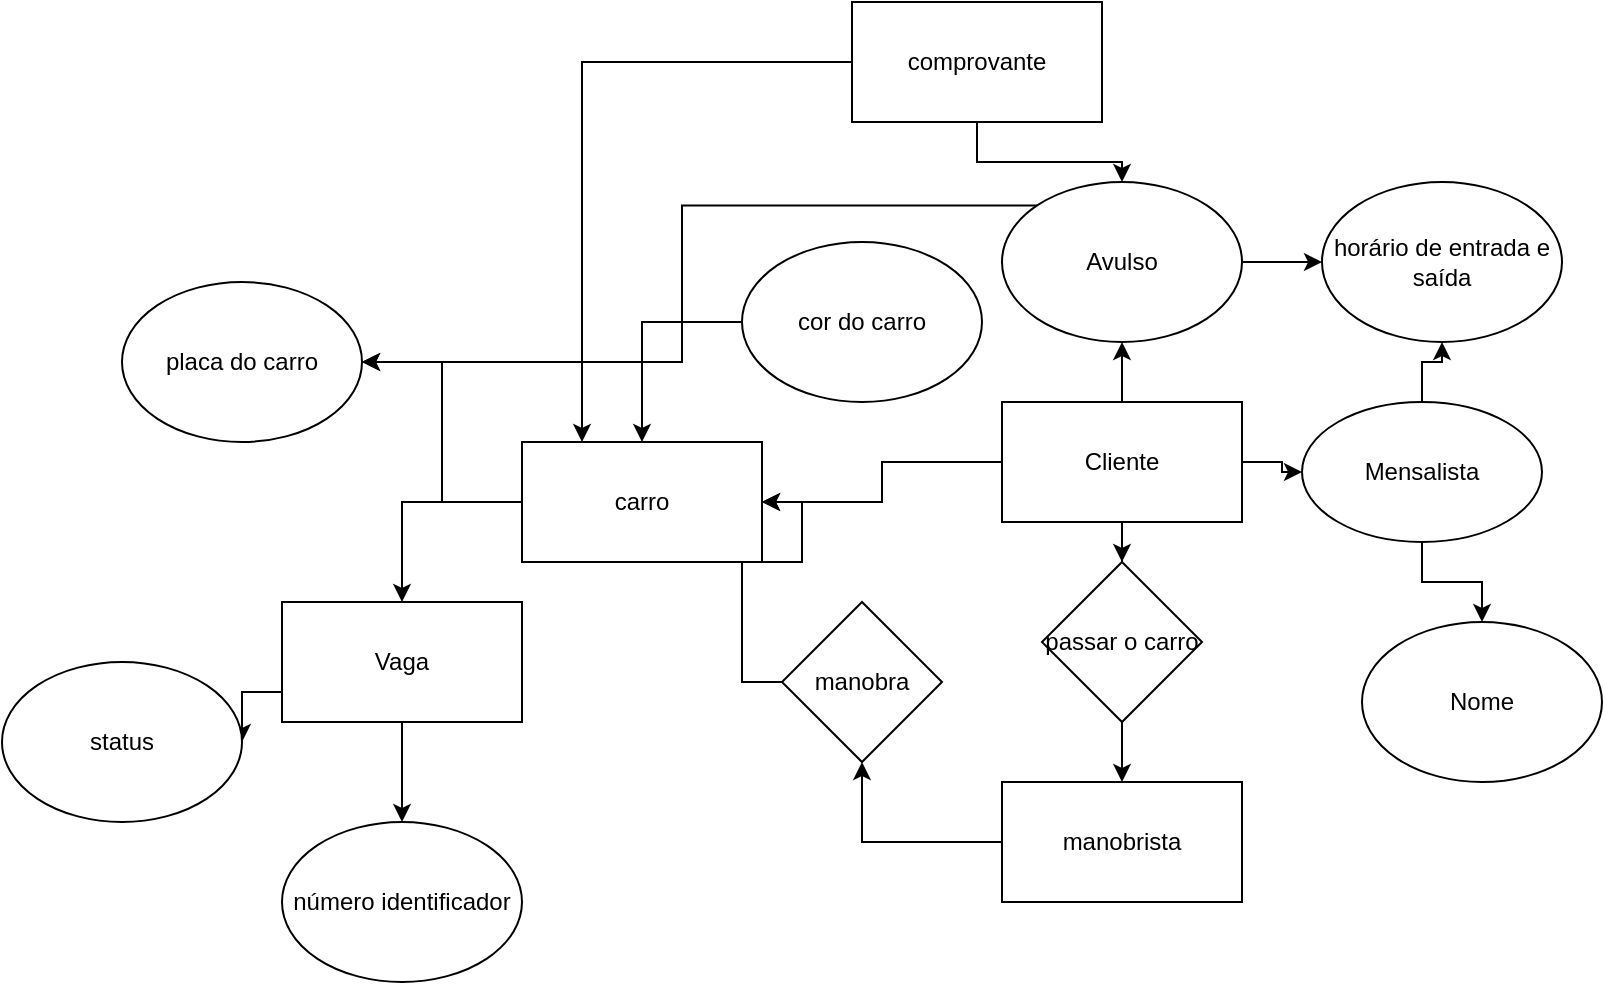 <mxfile version="21.6.8" type="github">
  <diagram id="R2lEEEUBdFMjLlhIrx00" name="Page-1">
    <mxGraphModel dx="1035" dy="1662" grid="1" gridSize="10" guides="1" tooltips="1" connect="1" arrows="1" fold="1" page="1" pageScale="1" pageWidth="850" pageHeight="1100" math="0" shadow="0" extFonts="Permanent Marker^https://fonts.googleapis.com/css?family=Permanent+Marker">
      <root>
        <mxCell id="0" />
        <mxCell id="1" parent="0" />
        <mxCell id="Kp6BYRPakSOtjhqHhSwP-1" value="número identificador" style="ellipse;whiteSpace=wrap;html=1;" vertex="1" parent="1">
          <mxGeometry x="140" y="280" width="120" height="80" as="geometry" />
        </mxCell>
        <mxCell id="Kp6BYRPakSOtjhqHhSwP-5" style="edgeStyle=orthogonalEdgeStyle;rounded=0;orthogonalLoop=1;jettySize=auto;html=1;exitX=0.5;exitY=1;exitDx=0;exitDy=0;" edge="1" parent="1" source="Kp6BYRPakSOtjhqHhSwP-2" target="Kp6BYRPakSOtjhqHhSwP-1">
          <mxGeometry relative="1" as="geometry" />
        </mxCell>
        <mxCell id="Kp6BYRPakSOtjhqHhSwP-6" style="edgeStyle=orthogonalEdgeStyle;rounded=0;orthogonalLoop=1;jettySize=auto;html=1;exitX=0;exitY=0.75;exitDx=0;exitDy=0;" edge="1" parent="1" source="Kp6BYRPakSOtjhqHhSwP-2" target="Kp6BYRPakSOtjhqHhSwP-4">
          <mxGeometry relative="1" as="geometry" />
        </mxCell>
        <mxCell id="Kp6BYRPakSOtjhqHhSwP-2" value="Vaga" style="rounded=0;whiteSpace=wrap;html=1;" vertex="1" parent="1">
          <mxGeometry x="140" y="170" width="120" height="60" as="geometry" />
        </mxCell>
        <mxCell id="Kp6BYRPakSOtjhqHhSwP-4" value="status" style="ellipse;whiteSpace=wrap;html=1;" vertex="1" parent="1">
          <mxGeometry y="200" width="120" height="80" as="geometry" />
        </mxCell>
        <mxCell id="Kp6BYRPakSOtjhqHhSwP-10" style="edgeStyle=orthogonalEdgeStyle;rounded=0;orthogonalLoop=1;jettySize=auto;html=1;entryX=1;entryY=0.5;entryDx=0;entryDy=0;" edge="1" parent="1" source="Kp6BYRPakSOtjhqHhSwP-8" target="Kp6BYRPakSOtjhqHhSwP-9">
          <mxGeometry relative="1" as="geometry" />
        </mxCell>
        <mxCell id="Kp6BYRPakSOtjhqHhSwP-23" style="edgeStyle=orthogonalEdgeStyle;rounded=0;orthogonalLoop=1;jettySize=auto;html=1;exitX=1;exitY=0.5;exitDx=0;exitDy=0;" edge="1" parent="1" source="Kp6BYRPakSOtjhqHhSwP-8" target="Kp6BYRPakSOtjhqHhSwP-22">
          <mxGeometry relative="1" as="geometry" />
        </mxCell>
        <mxCell id="Kp6BYRPakSOtjhqHhSwP-24" style="edgeStyle=orthogonalEdgeStyle;rounded=0;orthogonalLoop=1;jettySize=auto;html=1;exitX=0.5;exitY=0;exitDx=0;exitDy=0;" edge="1" parent="1" source="Kp6BYRPakSOtjhqHhSwP-8" target="Kp6BYRPakSOtjhqHhSwP-21">
          <mxGeometry relative="1" as="geometry" />
        </mxCell>
        <mxCell id="Kp6BYRPakSOtjhqHhSwP-26" style="edgeStyle=orthogonalEdgeStyle;rounded=0;orthogonalLoop=1;jettySize=auto;html=1;exitX=0.5;exitY=1;exitDx=0;exitDy=0;" edge="1" parent="1" source="Kp6BYRPakSOtjhqHhSwP-8" target="Kp6BYRPakSOtjhqHhSwP-25">
          <mxGeometry relative="1" as="geometry" />
        </mxCell>
        <mxCell id="Kp6BYRPakSOtjhqHhSwP-8" value="Cliente" style="rounded=0;whiteSpace=wrap;html=1;" vertex="1" parent="1">
          <mxGeometry x="500" y="70" width="120" height="60" as="geometry" />
        </mxCell>
        <mxCell id="Kp6BYRPakSOtjhqHhSwP-11" style="edgeStyle=orthogonalEdgeStyle;rounded=0;orthogonalLoop=1;jettySize=auto;html=1;exitX=0;exitY=0.5;exitDx=0;exitDy=0;" edge="1" parent="1" source="Kp6BYRPakSOtjhqHhSwP-9" target="Kp6BYRPakSOtjhqHhSwP-2">
          <mxGeometry relative="1" as="geometry" />
        </mxCell>
        <mxCell id="Kp6BYRPakSOtjhqHhSwP-15" style="edgeStyle=orthogonalEdgeStyle;rounded=0;orthogonalLoop=1;jettySize=auto;html=1;" edge="1" parent="1" source="Kp6BYRPakSOtjhqHhSwP-9" target="Kp6BYRPakSOtjhqHhSwP-12">
          <mxGeometry relative="1" as="geometry" />
        </mxCell>
        <mxCell id="Kp6BYRPakSOtjhqHhSwP-9" value="carro" style="rounded=0;whiteSpace=wrap;html=1;" vertex="1" parent="1">
          <mxGeometry x="260" y="90" width="120" height="60" as="geometry" />
        </mxCell>
        <mxCell id="Kp6BYRPakSOtjhqHhSwP-12" value="placa do carro" style="ellipse;whiteSpace=wrap;html=1;" vertex="1" parent="1">
          <mxGeometry x="60" y="10" width="120" height="80" as="geometry" />
        </mxCell>
        <mxCell id="Kp6BYRPakSOtjhqHhSwP-34" style="edgeStyle=orthogonalEdgeStyle;rounded=0;orthogonalLoop=1;jettySize=auto;html=1;exitX=0;exitY=0.5;exitDx=0;exitDy=0;" edge="1" parent="1" source="Kp6BYRPakSOtjhqHhSwP-13" target="Kp6BYRPakSOtjhqHhSwP-9">
          <mxGeometry relative="1" as="geometry" />
        </mxCell>
        <mxCell id="Kp6BYRPakSOtjhqHhSwP-13" value="cor do carro" style="ellipse;whiteSpace=wrap;html=1;" vertex="1" parent="1">
          <mxGeometry x="370" y="-10" width="120" height="80" as="geometry" />
        </mxCell>
        <mxCell id="Kp6BYRPakSOtjhqHhSwP-28" style="edgeStyle=orthogonalEdgeStyle;rounded=0;orthogonalLoop=1;jettySize=auto;html=1;" edge="1" parent="1" source="Kp6BYRPakSOtjhqHhSwP-16" target="Kp6BYRPakSOtjhqHhSwP-29">
          <mxGeometry relative="1" as="geometry">
            <mxPoint x="430" y="210" as="targetPoint" />
          </mxGeometry>
        </mxCell>
        <mxCell id="Kp6BYRPakSOtjhqHhSwP-16" value="manobrista" style="rounded=0;whiteSpace=wrap;html=1;" vertex="1" parent="1">
          <mxGeometry x="500" y="260" width="120" height="60" as="geometry" />
        </mxCell>
        <mxCell id="Kp6BYRPakSOtjhqHhSwP-33" style="edgeStyle=orthogonalEdgeStyle;rounded=0;orthogonalLoop=1;jettySize=auto;html=1;exitX=0;exitY=0;exitDx=0;exitDy=0;" edge="1" parent="1" source="Kp6BYRPakSOtjhqHhSwP-21" target="Kp6BYRPakSOtjhqHhSwP-12">
          <mxGeometry relative="1" as="geometry" />
        </mxCell>
        <mxCell id="Kp6BYRPakSOtjhqHhSwP-36" style="edgeStyle=orthogonalEdgeStyle;rounded=0;orthogonalLoop=1;jettySize=auto;html=1;exitX=1;exitY=0.5;exitDx=0;exitDy=0;" edge="1" parent="1" source="Kp6BYRPakSOtjhqHhSwP-21" target="Kp6BYRPakSOtjhqHhSwP-35">
          <mxGeometry relative="1" as="geometry" />
        </mxCell>
        <mxCell id="Kp6BYRPakSOtjhqHhSwP-21" value="Avulso" style="ellipse;whiteSpace=wrap;html=1;" vertex="1" parent="1">
          <mxGeometry x="500" y="-40" width="120" height="80" as="geometry" />
        </mxCell>
        <mxCell id="Kp6BYRPakSOtjhqHhSwP-32" value="" style="edgeStyle=orthogonalEdgeStyle;rounded=0;orthogonalLoop=1;jettySize=auto;html=1;" edge="1" parent="1" source="Kp6BYRPakSOtjhqHhSwP-22" target="Kp6BYRPakSOtjhqHhSwP-31">
          <mxGeometry relative="1" as="geometry" />
        </mxCell>
        <mxCell id="Kp6BYRPakSOtjhqHhSwP-37" style="edgeStyle=orthogonalEdgeStyle;rounded=0;orthogonalLoop=1;jettySize=auto;html=1;" edge="1" parent="1" source="Kp6BYRPakSOtjhqHhSwP-22" target="Kp6BYRPakSOtjhqHhSwP-35">
          <mxGeometry relative="1" as="geometry" />
        </mxCell>
        <mxCell id="Kp6BYRPakSOtjhqHhSwP-22" value="Mensalista" style="ellipse;whiteSpace=wrap;html=1;" vertex="1" parent="1">
          <mxGeometry x="650" y="70" width="120" height="70" as="geometry" />
        </mxCell>
        <mxCell id="Kp6BYRPakSOtjhqHhSwP-27" value="" style="edgeStyle=orthogonalEdgeStyle;rounded=0;orthogonalLoop=1;jettySize=auto;html=1;" edge="1" parent="1" source="Kp6BYRPakSOtjhqHhSwP-25" target="Kp6BYRPakSOtjhqHhSwP-16">
          <mxGeometry relative="1" as="geometry" />
        </mxCell>
        <mxCell id="Kp6BYRPakSOtjhqHhSwP-25" value="passar o carro" style="rhombus;whiteSpace=wrap;html=1;" vertex="1" parent="1">
          <mxGeometry x="520" y="150" width="80" height="80" as="geometry" />
        </mxCell>
        <mxCell id="Kp6BYRPakSOtjhqHhSwP-30" style="edgeStyle=orthogonalEdgeStyle;rounded=0;orthogonalLoop=1;jettySize=auto;html=1;entryX=1;entryY=0.5;entryDx=0;entryDy=0;" edge="1" parent="1" source="Kp6BYRPakSOtjhqHhSwP-29" target="Kp6BYRPakSOtjhqHhSwP-9">
          <mxGeometry relative="1" as="geometry" />
        </mxCell>
        <mxCell id="Kp6BYRPakSOtjhqHhSwP-29" value="manobra" style="rhombus;whiteSpace=wrap;html=1;" vertex="1" parent="1">
          <mxGeometry x="390" y="170" width="80" height="80" as="geometry" />
        </mxCell>
        <mxCell id="Kp6BYRPakSOtjhqHhSwP-31" value="Nome" style="ellipse;whiteSpace=wrap;html=1;" vertex="1" parent="1">
          <mxGeometry x="680" y="180" width="120" height="80" as="geometry" />
        </mxCell>
        <mxCell id="Kp6BYRPakSOtjhqHhSwP-35" value="horário de entrada e saída" style="ellipse;whiteSpace=wrap;html=1;" vertex="1" parent="1">
          <mxGeometry x="660" y="-40" width="120" height="80" as="geometry" />
        </mxCell>
        <mxCell id="Kp6BYRPakSOtjhqHhSwP-39" style="edgeStyle=orthogonalEdgeStyle;rounded=0;orthogonalLoop=1;jettySize=auto;html=1;" edge="1" parent="1" source="Kp6BYRPakSOtjhqHhSwP-38" target="Kp6BYRPakSOtjhqHhSwP-21">
          <mxGeometry relative="1" as="geometry" />
        </mxCell>
        <mxCell id="Kp6BYRPakSOtjhqHhSwP-40" style="edgeStyle=orthogonalEdgeStyle;rounded=0;orthogonalLoop=1;jettySize=auto;html=1;entryX=0.25;entryY=0;entryDx=0;entryDy=0;" edge="1" parent="1" source="Kp6BYRPakSOtjhqHhSwP-38" target="Kp6BYRPakSOtjhqHhSwP-9">
          <mxGeometry relative="1" as="geometry" />
        </mxCell>
        <mxCell id="Kp6BYRPakSOtjhqHhSwP-38" value="comprovante" style="rounded=0;whiteSpace=wrap;html=1;" vertex="1" parent="1">
          <mxGeometry x="425" y="-130" width="125" height="60" as="geometry" />
        </mxCell>
      </root>
    </mxGraphModel>
  </diagram>
</mxfile>
